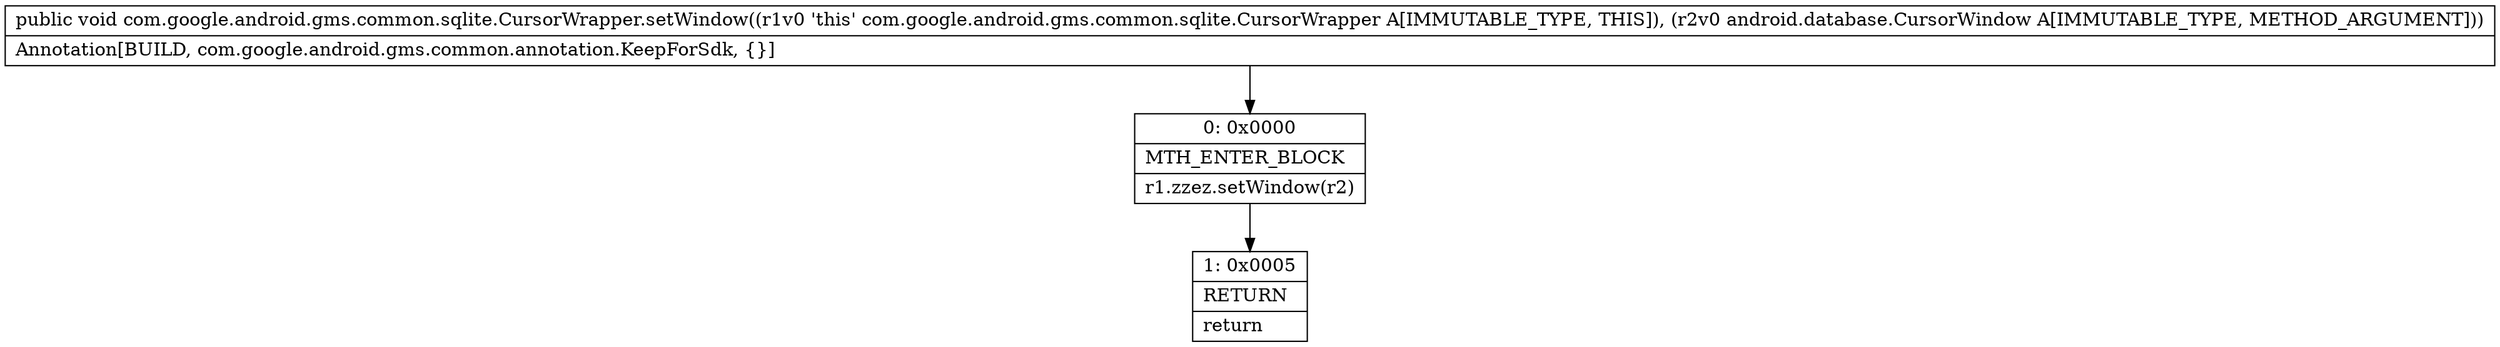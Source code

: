 digraph "CFG forcom.google.android.gms.common.sqlite.CursorWrapper.setWindow(Landroid\/database\/CursorWindow;)V" {
Node_0 [shape=record,label="{0\:\ 0x0000|MTH_ENTER_BLOCK\l|r1.zzez.setWindow(r2)\l}"];
Node_1 [shape=record,label="{1\:\ 0x0005|RETURN\l|return\l}"];
MethodNode[shape=record,label="{public void com.google.android.gms.common.sqlite.CursorWrapper.setWindow((r1v0 'this' com.google.android.gms.common.sqlite.CursorWrapper A[IMMUTABLE_TYPE, THIS]), (r2v0 android.database.CursorWindow A[IMMUTABLE_TYPE, METHOD_ARGUMENT]))  | Annotation[BUILD, com.google.android.gms.common.annotation.KeepForSdk, \{\}]\l}"];
MethodNode -> Node_0;
Node_0 -> Node_1;
}

